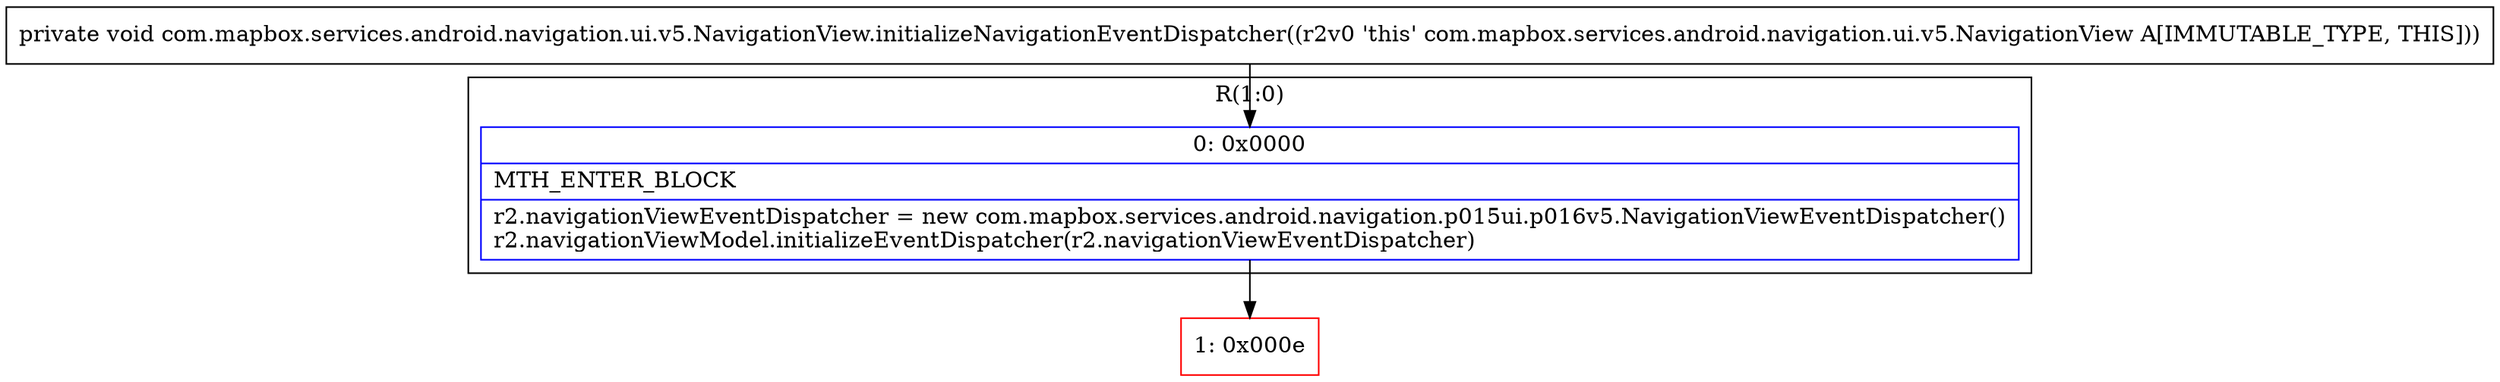 digraph "CFG forcom.mapbox.services.android.navigation.ui.v5.NavigationView.initializeNavigationEventDispatcher()V" {
subgraph cluster_Region_1422898876 {
label = "R(1:0)";
node [shape=record,color=blue];
Node_0 [shape=record,label="{0\:\ 0x0000|MTH_ENTER_BLOCK\l|r2.navigationViewEventDispatcher = new com.mapbox.services.android.navigation.p015ui.p016v5.NavigationViewEventDispatcher()\lr2.navigationViewModel.initializeEventDispatcher(r2.navigationViewEventDispatcher)\l}"];
}
Node_1 [shape=record,color=red,label="{1\:\ 0x000e}"];
MethodNode[shape=record,label="{private void com.mapbox.services.android.navigation.ui.v5.NavigationView.initializeNavigationEventDispatcher((r2v0 'this' com.mapbox.services.android.navigation.ui.v5.NavigationView A[IMMUTABLE_TYPE, THIS])) }"];
MethodNode -> Node_0;
Node_0 -> Node_1;
}

